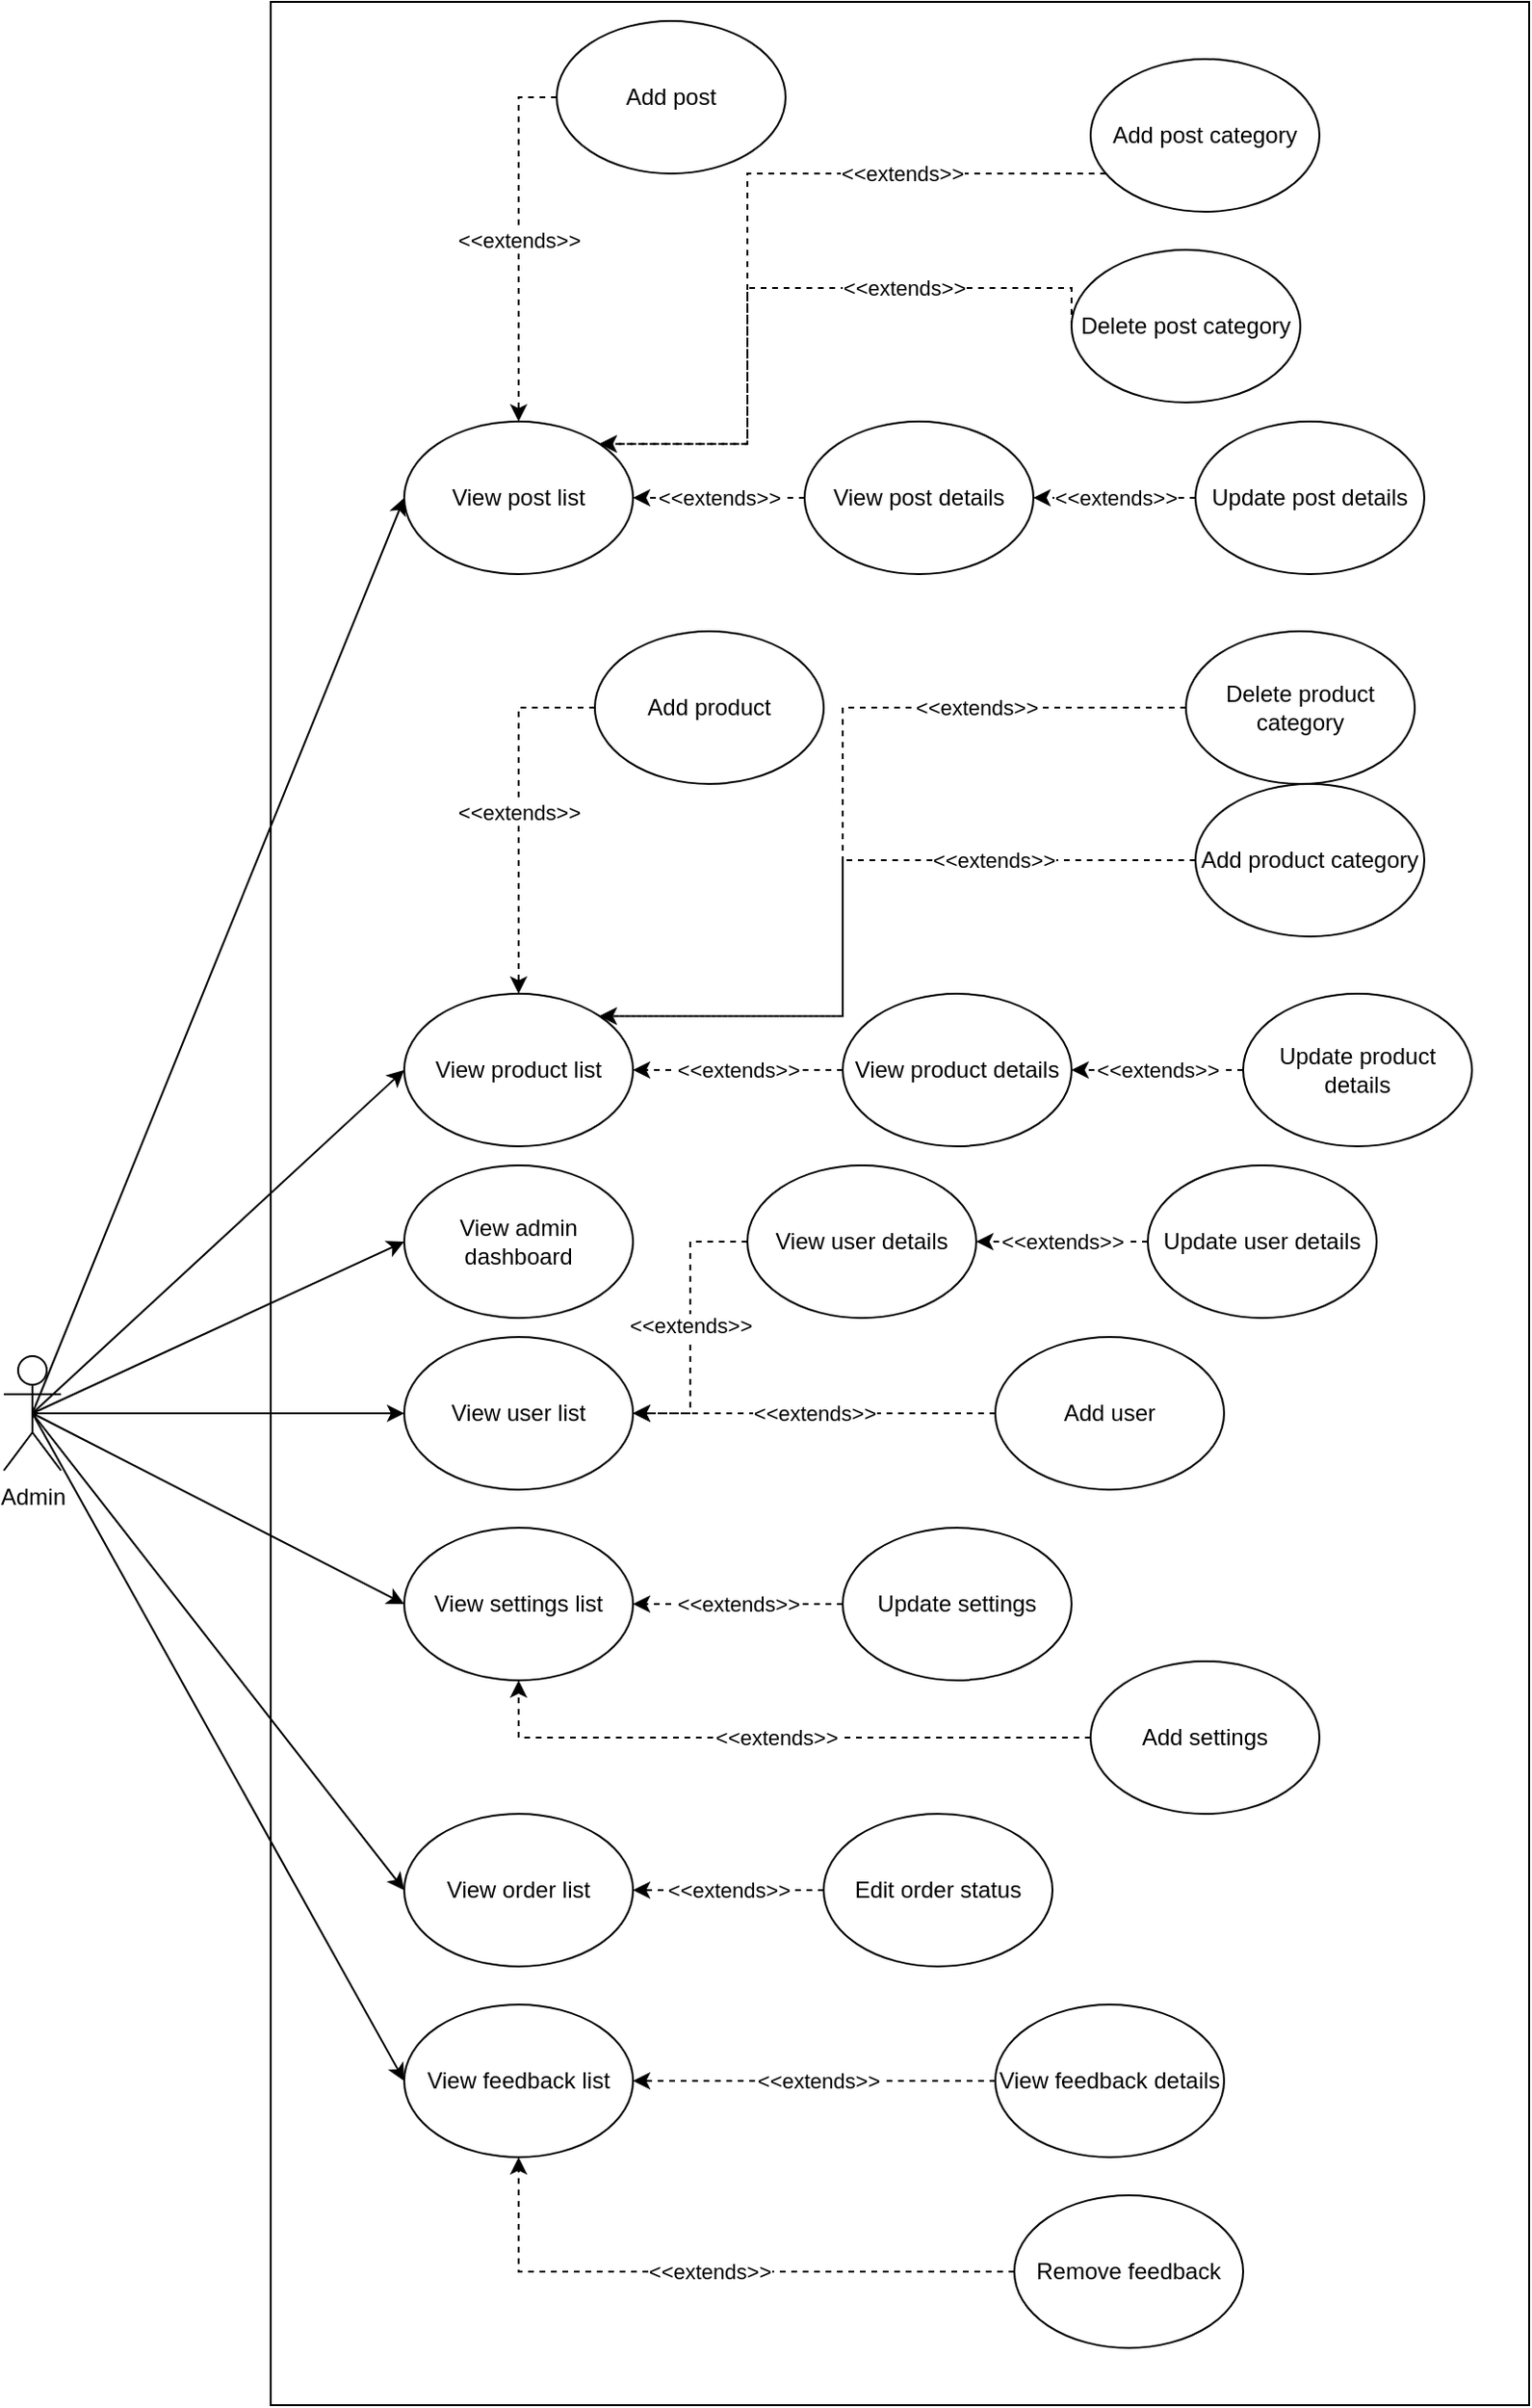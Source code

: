 <mxfile version="24.4.8" type="device">
  <diagram name="Page-1" id="Rmxk35qlIg2aKdDIwsDH">
    <mxGraphModel dx="2605" dy="2555" grid="1" gridSize="10" guides="1" tooltips="1" connect="1" arrows="1" fold="1" page="1" pageScale="1" pageWidth="850" pageHeight="1100" math="0" shadow="0">
      <root>
        <mxCell id="0" />
        <mxCell id="1" parent="0" />
        <mxCell id="Vj7upbclD6lUsO3hh7Av-53" value="" style="rounded=0;whiteSpace=wrap;html=1;" vertex="1" parent="1">
          <mxGeometry x="160" y="-470" width="660" height="1260" as="geometry" />
        </mxCell>
        <mxCell id="Vj7upbclD6lUsO3hh7Av-2" style="edgeStyle=none;rounded=0;orthogonalLoop=1;jettySize=auto;html=1;exitX=0.5;exitY=0.5;exitDx=0;exitDy=0;exitPerimeter=0;entryX=0;entryY=0.5;entryDx=0;entryDy=0;" edge="1" parent="1" source="Vj7upbclD6lUsO3hh7Av-9" target="Vj7upbclD6lUsO3hh7Av-10">
          <mxGeometry relative="1" as="geometry" />
        </mxCell>
        <mxCell id="Vj7upbclD6lUsO3hh7Av-3" style="edgeStyle=none;rounded=0;orthogonalLoop=1;jettySize=auto;html=1;exitX=0.5;exitY=0.5;exitDx=0;exitDy=0;exitPerimeter=0;entryX=0;entryY=0.5;entryDx=0;entryDy=0;" edge="1" parent="1" source="Vj7upbclD6lUsO3hh7Av-9" target="Vj7upbclD6lUsO3hh7Av-13">
          <mxGeometry relative="1" as="geometry">
            <mxPoint x="110" y="270" as="sourcePoint" />
          </mxGeometry>
        </mxCell>
        <mxCell id="Vj7upbclD6lUsO3hh7Av-4" style="edgeStyle=none;rounded=0;orthogonalLoop=1;jettySize=auto;html=1;exitX=0.5;exitY=0.5;exitDx=0;exitDy=0;exitPerimeter=0;entryX=0;entryY=0.5;entryDx=0;entryDy=0;" edge="1" parent="1" source="Vj7upbclD6lUsO3hh7Av-9" target="Vj7upbclD6lUsO3hh7Av-16">
          <mxGeometry relative="1" as="geometry" />
        </mxCell>
        <mxCell id="Vj7upbclD6lUsO3hh7Av-5" style="rounded=0;orthogonalLoop=1;jettySize=auto;html=1;exitX=0.5;exitY=0.5;exitDx=0;exitDy=0;exitPerimeter=0;entryX=0;entryY=0.5;entryDx=0;entryDy=0;" edge="1" parent="1" source="Vj7upbclD6lUsO3hh7Av-9" target="Vj7upbclD6lUsO3hh7Av-23">
          <mxGeometry relative="1" as="geometry" />
        </mxCell>
        <mxCell id="Vj7upbclD6lUsO3hh7Av-6" style="rounded=0;orthogonalLoop=1;jettySize=auto;html=1;exitX=0.5;exitY=0.5;exitDx=0;exitDy=0;exitPerimeter=0;entryX=0;entryY=0.5;entryDx=0;entryDy=0;" edge="1" parent="1" source="Vj7upbclD6lUsO3hh7Av-9" target="Vj7upbclD6lUsO3hh7Av-27">
          <mxGeometry relative="1" as="geometry" />
        </mxCell>
        <mxCell id="Vj7upbclD6lUsO3hh7Av-7" style="rounded=0;orthogonalLoop=1;jettySize=auto;html=1;exitX=0.5;exitY=0.5;exitDx=0;exitDy=0;exitPerimeter=0;entryX=0;entryY=0.5;entryDx=0;entryDy=0;" edge="1" parent="1" source="Vj7upbclD6lUsO3hh7Av-9" target="Vj7upbclD6lUsO3hh7Av-33">
          <mxGeometry relative="1" as="geometry" />
        </mxCell>
        <mxCell id="Vj7upbclD6lUsO3hh7Av-8" style="rounded=0;orthogonalLoop=1;jettySize=auto;html=1;exitX=0.5;exitY=0.5;exitDx=0;exitDy=0;exitPerimeter=0;entryX=0;entryY=0.5;entryDx=0;entryDy=0;" edge="1" parent="1" source="Vj7upbclD6lUsO3hh7Av-9" target="Vj7upbclD6lUsO3hh7Av-38">
          <mxGeometry relative="1" as="geometry" />
        </mxCell>
        <mxCell id="Vj7upbclD6lUsO3hh7Av-9" value="Admin&lt;div&gt;&lt;br&gt;&lt;/div&gt;" style="shape=umlActor;verticalLabelPosition=bottom;verticalAlign=top;html=1;outlineConnect=0;" vertex="1" parent="1">
          <mxGeometry x="20" y="240" width="30" height="60" as="geometry" />
        </mxCell>
        <mxCell id="Vj7upbclD6lUsO3hh7Av-10" value="View admin dashboard" style="ellipse;whiteSpace=wrap;html=1;" vertex="1" parent="1">
          <mxGeometry x="230" y="140" width="120" height="80" as="geometry" />
        </mxCell>
        <mxCell id="Vj7upbclD6lUsO3hh7Av-11" value="&amp;lt;&amp;lt;extends&amp;gt;&amp;gt;" style="rounded=0;orthogonalLoop=1;jettySize=auto;html=1;exitX=0;exitY=0.5;exitDx=0;exitDy=0;entryX=1;entryY=0.5;entryDx=0;entryDy=0;dashed=1;" edge="1" parent="1" source="Vj7upbclD6lUsO3hh7Av-19" target="Vj7upbclD6lUsO3hh7Av-13">
          <mxGeometry relative="1" as="geometry" />
        </mxCell>
        <mxCell id="Vj7upbclD6lUsO3hh7Av-12" value="&amp;lt;&amp;lt;extends&amp;gt;&amp;gt;" style="rounded=0;orthogonalLoop=1;jettySize=auto;html=1;exitX=0;exitY=0.5;exitDx=0;exitDy=0;entryX=1;entryY=0.5;entryDx=0;entryDy=0;dashed=1;edgeStyle=orthogonalEdgeStyle;" edge="1" parent="1" source="Vj7upbclD6lUsO3hh7Av-20" target="Vj7upbclD6lUsO3hh7Av-13">
          <mxGeometry x="-0.014" relative="1" as="geometry">
            <mxPoint as="offset" />
          </mxGeometry>
        </mxCell>
        <mxCell id="Vj7upbclD6lUsO3hh7Av-13" value="View user list" style="ellipse;whiteSpace=wrap;html=1;" vertex="1" parent="1">
          <mxGeometry x="230" y="230" width="120" height="80" as="geometry" />
        </mxCell>
        <mxCell id="Vj7upbclD6lUsO3hh7Av-14" value="&amp;lt;&amp;lt;extends&amp;gt;&amp;gt;" style="edgeStyle=orthogonalEdgeStyle;rounded=0;orthogonalLoop=1;jettySize=auto;html=1;exitX=0;exitY=0.5;exitDx=0;exitDy=0;entryX=0.5;entryY=1;entryDx=0;entryDy=0;dashed=1;" edge="1" parent="1" source="Vj7upbclD6lUsO3hh7Av-17" target="Vj7upbclD6lUsO3hh7Av-16">
          <mxGeometry relative="1" as="geometry" />
        </mxCell>
        <mxCell id="Vj7upbclD6lUsO3hh7Av-15" value="&amp;lt;&amp;lt;extends&amp;gt;&amp;gt;" style="edgeStyle=orthogonalEdgeStyle;rounded=0;orthogonalLoop=1;jettySize=auto;html=1;exitX=0;exitY=0.5;exitDx=0;exitDy=0;entryX=1;entryY=0.5;entryDx=0;entryDy=0;dashed=1;" edge="1" parent="1" source="Vj7upbclD6lUsO3hh7Av-18" target="Vj7upbclD6lUsO3hh7Av-16">
          <mxGeometry relative="1" as="geometry" />
        </mxCell>
        <mxCell id="Vj7upbclD6lUsO3hh7Av-16" value="View settings list" style="ellipse;whiteSpace=wrap;html=1;" vertex="1" parent="1">
          <mxGeometry x="230" y="330" width="120" height="80" as="geometry" />
        </mxCell>
        <mxCell id="Vj7upbclD6lUsO3hh7Av-17" value="Add settings" style="ellipse;whiteSpace=wrap;html=1;" vertex="1" parent="1">
          <mxGeometry x="590" y="400" width="120" height="80" as="geometry" />
        </mxCell>
        <mxCell id="Vj7upbclD6lUsO3hh7Av-18" value="Update settings" style="ellipse;whiteSpace=wrap;html=1;" vertex="1" parent="1">
          <mxGeometry x="460" y="330" width="120" height="80" as="geometry" />
        </mxCell>
        <mxCell id="Vj7upbclD6lUsO3hh7Av-19" value="Add user" style="ellipse;whiteSpace=wrap;html=1;" vertex="1" parent="1">
          <mxGeometry x="540" y="230" width="120" height="80" as="geometry" />
        </mxCell>
        <mxCell id="Vj7upbclD6lUsO3hh7Av-20" value="View user details" style="ellipse;whiteSpace=wrap;html=1;" vertex="1" parent="1">
          <mxGeometry x="410" y="140" width="120" height="80" as="geometry" />
        </mxCell>
        <mxCell id="Vj7upbclD6lUsO3hh7Av-21" value="&amp;lt;&amp;lt;extends&amp;gt;&amp;gt;" style="edgeStyle=orthogonalEdgeStyle;rounded=0;orthogonalLoop=1;jettySize=auto;html=1;dashed=1;entryX=1;entryY=0.5;entryDx=0;entryDy=0;exitX=0;exitY=0.5;exitDx=0;exitDy=0;" edge="1" parent="1" source="Vj7upbclD6lUsO3hh7Av-29" target="Vj7upbclD6lUsO3hh7Av-23">
          <mxGeometry relative="1" as="geometry">
            <mxPoint x="350" y="90" as="sourcePoint" />
          </mxGeometry>
        </mxCell>
        <mxCell id="Vj7upbclD6lUsO3hh7Av-22" value="&amp;lt;&amp;lt;extends&amp;gt;&amp;gt;" style="edgeStyle=orthogonalEdgeStyle;rounded=0;orthogonalLoop=1;jettySize=auto;html=1;exitX=0;exitY=0.5;exitDx=0;exitDy=0;entryX=0.5;entryY=0;entryDx=0;entryDy=0;dashed=1;" edge="1" parent="1" source="Vj7upbclD6lUsO3hh7Av-44" target="Vj7upbclD6lUsO3hh7Av-23">
          <mxGeometry relative="1" as="geometry" />
        </mxCell>
        <mxCell id="Vj7upbclD6lUsO3hh7Av-47" value="&amp;lt;&amp;lt;extends&amp;gt;&amp;gt;" style="edgeStyle=orthogonalEdgeStyle;rounded=0;orthogonalLoop=1;jettySize=auto;html=1;exitX=0;exitY=0.5;exitDx=0;exitDy=0;entryX=1;entryY=0;entryDx=0;entryDy=0;dashed=1;" edge="1" parent="1" source="Vj7upbclD6lUsO3hh7Av-45" target="Vj7upbclD6lUsO3hh7Av-23">
          <mxGeometry x="-0.531" relative="1" as="geometry">
            <Array as="points">
              <mxPoint x="460" y="-100" />
              <mxPoint x="460" y="62" />
            </Array>
            <mxPoint as="offset" />
          </mxGeometry>
        </mxCell>
        <mxCell id="Vj7upbclD6lUsO3hh7Av-48" value="&amp;lt;&amp;lt;extends&amp;gt;&amp;gt;" style="edgeStyle=orthogonalEdgeStyle;rounded=0;orthogonalLoop=1;jettySize=auto;html=1;exitX=0;exitY=0.5;exitDx=0;exitDy=0;entryX=1;entryY=0;entryDx=0;entryDy=0;dashed=1;" edge="1" parent="1" source="Vj7upbclD6lUsO3hh7Av-46" target="Vj7upbclD6lUsO3hh7Av-23">
          <mxGeometry x="-0.467" relative="1" as="geometry">
            <Array as="points">
              <mxPoint x="460" y="-20" />
              <mxPoint x="460" y="62" />
            </Array>
            <mxPoint x="-1" as="offset" />
          </mxGeometry>
        </mxCell>
        <mxCell id="Vj7upbclD6lUsO3hh7Av-23" value="View product list" style="ellipse;whiteSpace=wrap;html=1;" vertex="1" parent="1">
          <mxGeometry x="230" y="50" width="120" height="80" as="geometry" />
        </mxCell>
        <mxCell id="Vj7upbclD6lUsO3hh7Av-24" value="&amp;lt;&amp;lt;extends&amp;gt;&amp;gt;" style="edgeStyle=orthogonalEdgeStyle;rounded=0;orthogonalLoop=1;jettySize=auto;html=1;exitX=0;exitY=0.5;exitDx=0;exitDy=0;entryX=1;entryY=0.5;entryDx=0;entryDy=0;dashed=1;" edge="1" parent="1" source="Vj7upbclD6lUsO3hh7Av-25" target="Vj7upbclD6lUsO3hh7Av-29">
          <mxGeometry relative="1" as="geometry" />
        </mxCell>
        <mxCell id="Vj7upbclD6lUsO3hh7Av-25" value="Update product details" style="ellipse;whiteSpace=wrap;html=1;" vertex="1" parent="1">
          <mxGeometry x="670" y="50" width="120" height="80" as="geometry" />
        </mxCell>
        <mxCell id="Vj7upbclD6lUsO3hh7Av-26" value="&amp;lt;&amp;lt;extends&amp;gt;&amp;gt;" style="edgeStyle=orthogonalEdgeStyle;rounded=0;orthogonalLoop=1;jettySize=auto;html=1;exitX=0;exitY=0.5;exitDx=0;exitDy=0;entryX=1;entryY=0.5;entryDx=0;entryDy=0;dashed=1;" edge="1" parent="1" source="Vj7upbclD6lUsO3hh7Av-28" target="Vj7upbclD6lUsO3hh7Av-27">
          <mxGeometry relative="1" as="geometry">
            <mxPoint as="offset" />
          </mxGeometry>
        </mxCell>
        <mxCell id="Vj7upbclD6lUsO3hh7Av-27" value="View order list" style="ellipse;whiteSpace=wrap;html=1;" vertex="1" parent="1">
          <mxGeometry x="230" y="480" width="120" height="80" as="geometry" />
        </mxCell>
        <mxCell id="Vj7upbclD6lUsO3hh7Av-28" value="Edit order status" style="ellipse;whiteSpace=wrap;html=1;" vertex="1" parent="1">
          <mxGeometry x="450" y="480" width="120" height="80" as="geometry" />
        </mxCell>
        <mxCell id="Vj7upbclD6lUsO3hh7Av-29" value="View product details" style="ellipse;whiteSpace=wrap;html=1;" vertex="1" parent="1">
          <mxGeometry x="460" y="50" width="120" height="80" as="geometry" />
        </mxCell>
        <mxCell id="Vj7upbclD6lUsO3hh7Av-30" value="Update user details" style="ellipse;whiteSpace=wrap;html=1;" vertex="1" parent="1">
          <mxGeometry x="620" y="140" width="120" height="80" as="geometry" />
        </mxCell>
        <mxCell id="Vj7upbclD6lUsO3hh7Av-31" value="&amp;lt;&amp;lt;extends&amp;gt;&amp;gt;" style="edgeStyle=orthogonalEdgeStyle;rounded=0;orthogonalLoop=1;jettySize=auto;html=1;exitX=0;exitY=0.5;exitDx=0;exitDy=0;entryX=1;entryY=0.5;entryDx=0;entryDy=0;dashed=1;" edge="1" parent="1" source="Vj7upbclD6lUsO3hh7Av-30" target="Vj7upbclD6lUsO3hh7Av-20">
          <mxGeometry relative="1" as="geometry">
            <mxPoint x="630" y="100" as="sourcePoint" />
            <mxPoint x="555" y="100" as="targetPoint" />
          </mxGeometry>
        </mxCell>
        <mxCell id="Vj7upbclD6lUsO3hh7Av-32" value="&amp;lt;&amp;lt;extends&amp;gt;&amp;gt;" style="rounded=0;orthogonalLoop=1;jettySize=auto;html=1;exitX=0;exitY=0.5;exitDx=0;exitDy=0;entryX=0.5;entryY=0;entryDx=0;entryDy=0;dashed=1;edgeStyle=orthogonalEdgeStyle;" edge="1" parent="1" source="Vj7upbclD6lUsO3hh7Av-43" target="Vj7upbclD6lUsO3hh7Av-33">
          <mxGeometry x="-0.004" relative="1" as="geometry">
            <mxPoint as="offset" />
          </mxGeometry>
        </mxCell>
        <mxCell id="Vj7upbclD6lUsO3hh7Av-51" value="&amp;lt;&amp;lt;extends&amp;gt;&amp;gt;" style="edgeStyle=orthogonalEdgeStyle;rounded=0;orthogonalLoop=1;jettySize=auto;html=1;exitX=0;exitY=0.5;exitDx=0;exitDy=0;entryX=1;entryY=0;entryDx=0;entryDy=0;dashed=1;" edge="1" parent="1" source="Vj7upbclD6lUsO3hh7Av-49" target="Vj7upbclD6lUsO3hh7Av-33">
          <mxGeometry x="-0.38" relative="1" as="geometry">
            <Array as="points">
              <mxPoint x="410" y="-320" />
              <mxPoint x="410" y="-238" />
            </Array>
            <mxPoint as="offset" />
          </mxGeometry>
        </mxCell>
        <mxCell id="Vj7upbclD6lUsO3hh7Av-52" value="&amp;lt;&amp;lt;extends&amp;gt;&amp;gt;" style="edgeStyle=orthogonalEdgeStyle;rounded=0;orthogonalLoop=1;jettySize=auto;html=1;dashed=1;entryX=1;entryY=0;entryDx=0;entryDy=0;" edge="1" parent="1" source="Vj7upbclD6lUsO3hh7Av-50" target="Vj7upbclD6lUsO3hh7Av-33">
          <mxGeometry x="-0.469" relative="1" as="geometry">
            <Array as="points">
              <mxPoint x="410" y="-380" />
              <mxPoint x="410" y="-238" />
            </Array>
            <mxPoint x="1" as="offset" />
          </mxGeometry>
        </mxCell>
        <mxCell id="Vj7upbclD6lUsO3hh7Av-33" value="View post list" style="ellipse;whiteSpace=wrap;html=1;" vertex="1" parent="1">
          <mxGeometry x="230" y="-250" width="120" height="80" as="geometry" />
        </mxCell>
        <mxCell id="Vj7upbclD6lUsO3hh7Av-34" value="&amp;lt;&amp;lt;extends&amp;gt;&amp;gt;" style="edgeStyle=orthogonalEdgeStyle;rounded=0;orthogonalLoop=1;jettySize=auto;html=1;exitX=0;exitY=0.5;exitDx=0;exitDy=0;entryX=1;entryY=0.5;entryDx=0;entryDy=0;dashed=1;" edge="1" parent="1" source="Vj7upbclD6lUsO3hh7Av-35" target="Vj7upbclD6lUsO3hh7Av-33">
          <mxGeometry relative="1" as="geometry" />
        </mxCell>
        <mxCell id="Vj7upbclD6lUsO3hh7Av-35" value="View post details" style="ellipse;whiteSpace=wrap;html=1;" vertex="1" parent="1">
          <mxGeometry x="440" y="-250" width="120" height="80" as="geometry" />
        </mxCell>
        <mxCell id="Vj7upbclD6lUsO3hh7Av-36" value="&amp;lt;&amp;lt;extends&amp;gt;&amp;gt;" style="edgeStyle=orthogonalEdgeStyle;rounded=0;orthogonalLoop=1;jettySize=auto;html=1;exitX=0;exitY=0.5;exitDx=0;exitDy=0;entryX=1;entryY=0.5;entryDx=0;entryDy=0;dashed=1;" edge="1" parent="1" source="Vj7upbclD6lUsO3hh7Av-37" target="Vj7upbclD6lUsO3hh7Av-35">
          <mxGeometry relative="1" as="geometry" />
        </mxCell>
        <mxCell id="Vj7upbclD6lUsO3hh7Av-37" value="Update post details" style="ellipse;whiteSpace=wrap;html=1;" vertex="1" parent="1">
          <mxGeometry x="645" y="-250" width="120" height="80" as="geometry" />
        </mxCell>
        <mxCell id="Vj7upbclD6lUsO3hh7Av-38" value="View feedback list" style="ellipse;whiteSpace=wrap;html=1;" vertex="1" parent="1">
          <mxGeometry x="230" y="580" width="120" height="80" as="geometry" />
        </mxCell>
        <mxCell id="Vj7upbclD6lUsO3hh7Av-39" value="&amp;lt;&amp;lt;extends&amp;gt;&amp;gt;" style="edgeStyle=none;rounded=0;orthogonalLoop=1;jettySize=auto;html=1;exitX=0;exitY=0.5;exitDx=0;exitDy=0;entryX=1;entryY=0.5;entryDx=0;entryDy=0;dashed=1;" edge="1" parent="1" source="Vj7upbclD6lUsO3hh7Av-40" target="Vj7upbclD6lUsO3hh7Av-38">
          <mxGeometry x="-0.022" relative="1" as="geometry">
            <mxPoint as="offset" />
          </mxGeometry>
        </mxCell>
        <mxCell id="Vj7upbclD6lUsO3hh7Av-40" value="View feedback details" style="ellipse;whiteSpace=wrap;html=1;" vertex="1" parent="1">
          <mxGeometry x="540" y="580" width="120" height="80" as="geometry" />
        </mxCell>
        <mxCell id="Vj7upbclD6lUsO3hh7Av-41" value="&amp;lt;&amp;lt;extends&amp;gt;&amp;gt;" style="edgeStyle=orthogonalEdgeStyle;rounded=0;orthogonalLoop=1;jettySize=auto;html=1;exitX=0;exitY=0.5;exitDx=0;exitDy=0;entryX=0.5;entryY=1;entryDx=0;entryDy=0;dashed=1;" edge="1" parent="1" source="Vj7upbclD6lUsO3hh7Av-42" target="Vj7upbclD6lUsO3hh7Av-38">
          <mxGeometry relative="1" as="geometry" />
        </mxCell>
        <mxCell id="Vj7upbclD6lUsO3hh7Av-42" value="Remove feedback" style="ellipse;whiteSpace=wrap;html=1;" vertex="1" parent="1">
          <mxGeometry x="550" y="680" width="120" height="80" as="geometry" />
        </mxCell>
        <mxCell id="Vj7upbclD6lUsO3hh7Av-43" value="Add post" style="ellipse;whiteSpace=wrap;html=1;" vertex="1" parent="1">
          <mxGeometry x="310" y="-460" width="120" height="80" as="geometry" />
        </mxCell>
        <mxCell id="Vj7upbclD6lUsO3hh7Av-44" value="Add product" style="ellipse;whiteSpace=wrap;html=1;" vertex="1" parent="1">
          <mxGeometry x="330" y="-140" width="120" height="80" as="geometry" />
        </mxCell>
        <mxCell id="Vj7upbclD6lUsO3hh7Av-45" value="Delete product category" style="ellipse;whiteSpace=wrap;html=1;" vertex="1" parent="1">
          <mxGeometry x="640" y="-140" width="120" height="80" as="geometry" />
        </mxCell>
        <mxCell id="Vj7upbclD6lUsO3hh7Av-46" value="Add product category" style="ellipse;whiteSpace=wrap;html=1;" vertex="1" parent="1">
          <mxGeometry x="645" y="-60" width="120" height="80" as="geometry" />
        </mxCell>
        <mxCell id="Vj7upbclD6lUsO3hh7Av-49" value="Delete post category" style="ellipse;whiteSpace=wrap;html=1;" vertex="1" parent="1">
          <mxGeometry x="580" y="-340" width="120" height="80" as="geometry" />
        </mxCell>
        <mxCell id="Vj7upbclD6lUsO3hh7Av-50" value="Add post category" style="ellipse;whiteSpace=wrap;html=1;" vertex="1" parent="1">
          <mxGeometry x="590" y="-440" width="120" height="80" as="geometry" />
        </mxCell>
      </root>
    </mxGraphModel>
  </diagram>
</mxfile>
